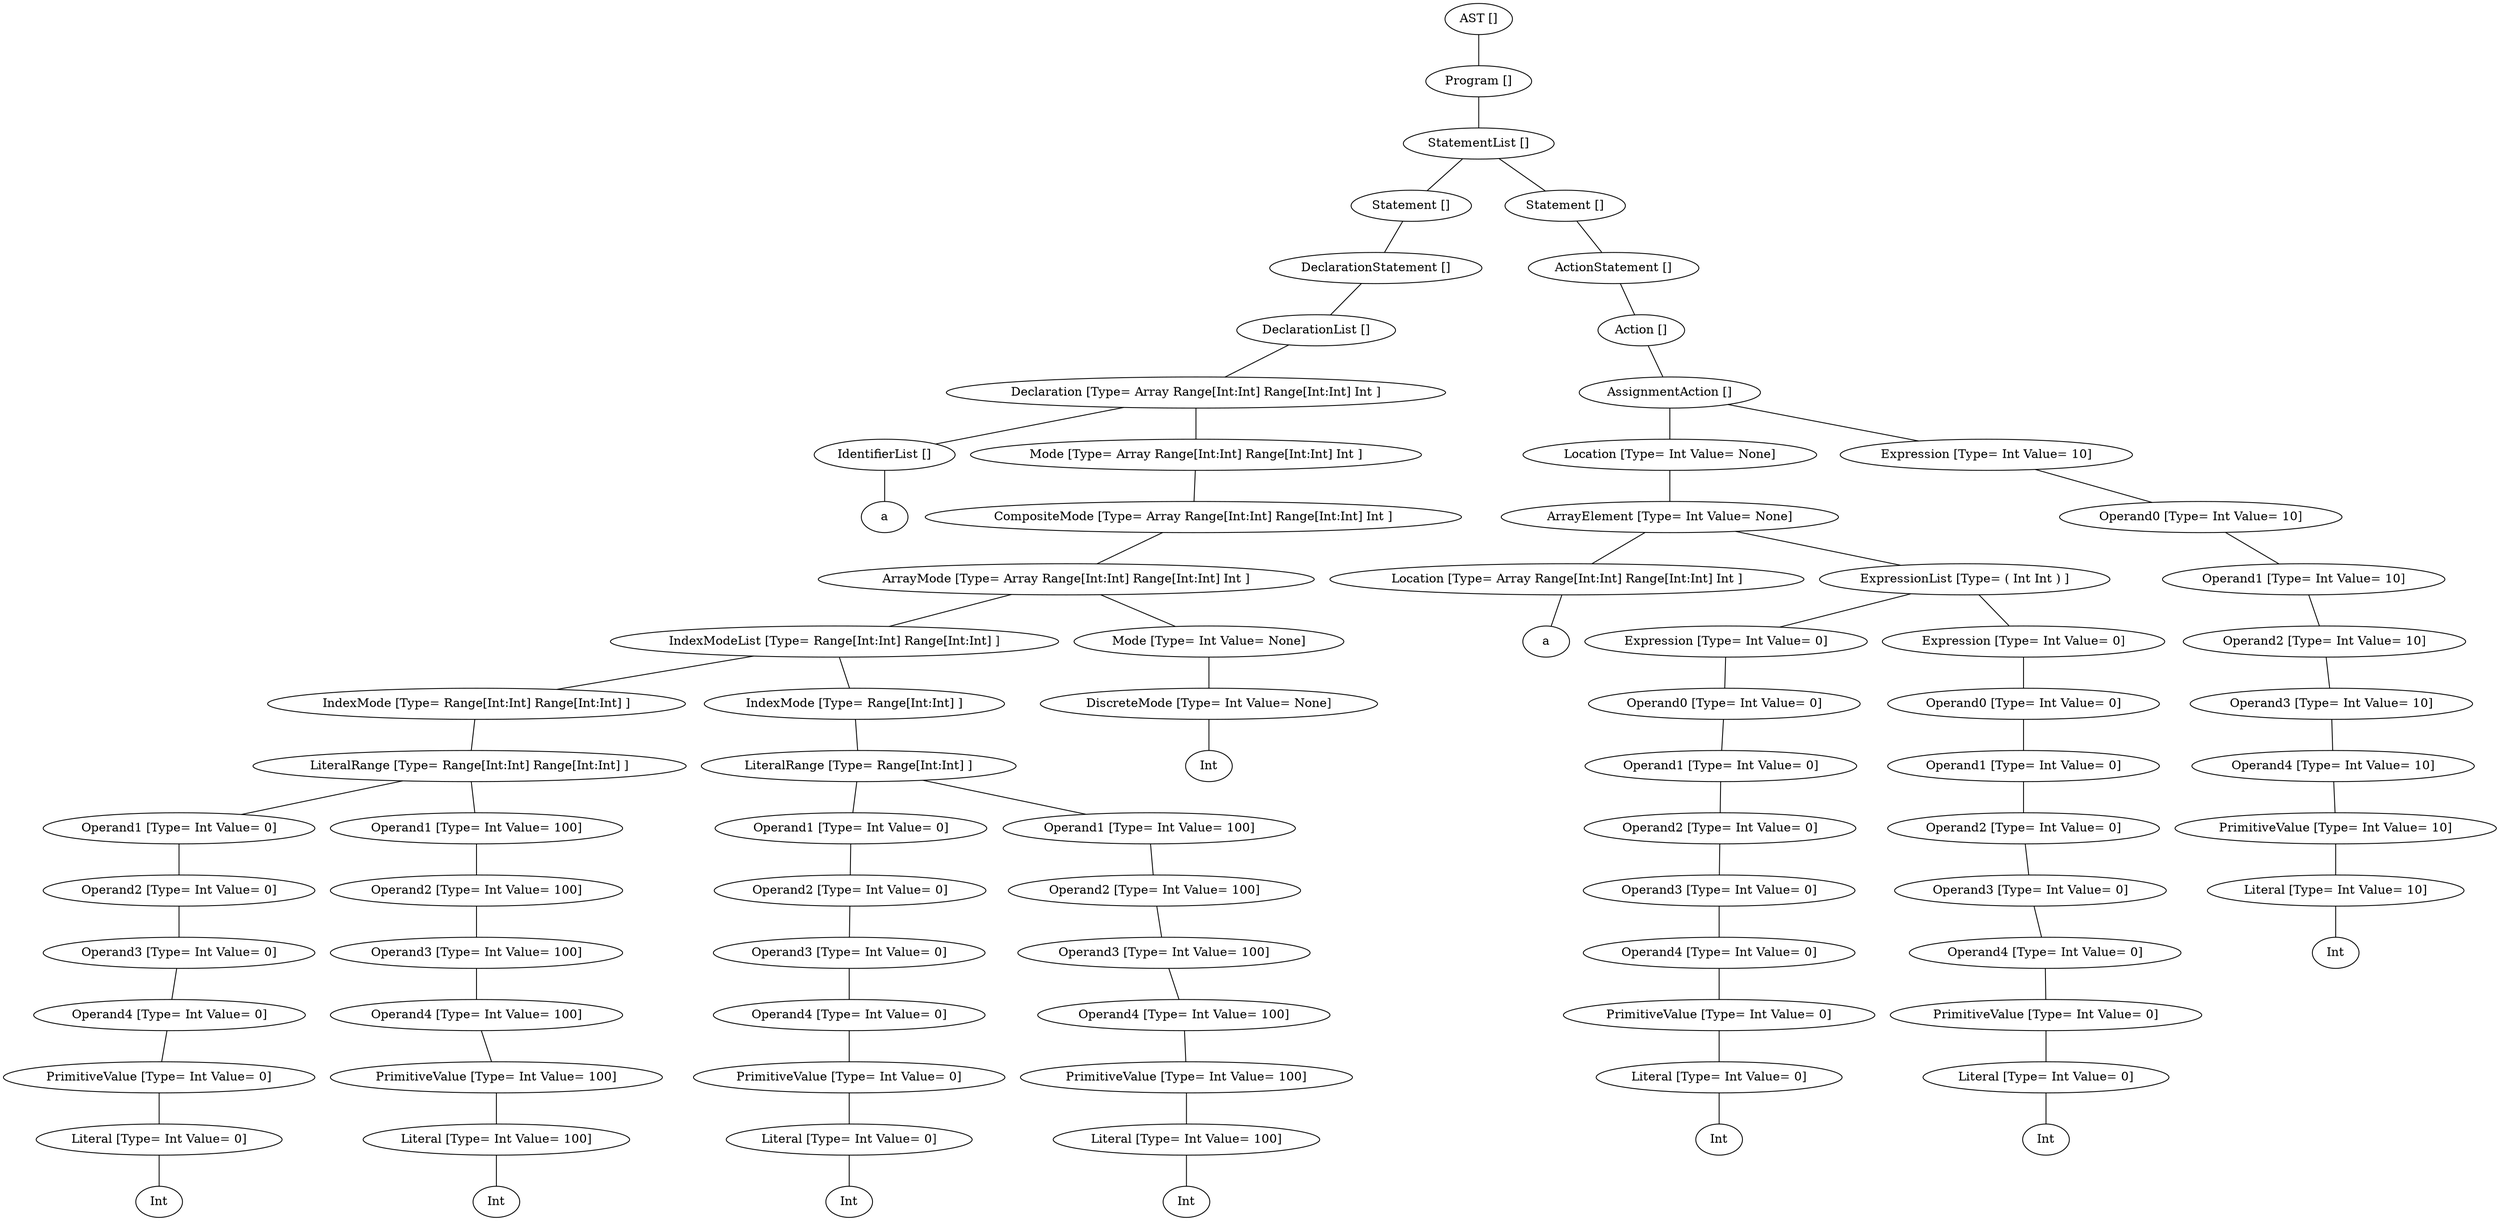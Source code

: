 graph G {
46275328 [label="AST []"];
46275160 [label="AST None"];
46275328 -- 46275160;
46275160 [label="Program []"];
50800568 [label="Program None"];
46275160 -- 50800568;
50800568 [label="StatementList []"];
46275216 [label="StatementList None"];
50800568 -- 46275216;
46275216 [label="Statement []"];
46583200 [label="Statement None"];
46275216 -- 46583200;
46583200 [label="DeclarationStatement []"];
46275440 [label="DeclarationStatement None"];
46583200 -- 46275440;
46275440 [label="DeclarationList []"];
46583648 [label="DeclarationList None"];
46275440 -- 46583648;
46583648 [label="Declaration [Type= Array Range[Int:Int] Range[Int:Int] Int ]"];
46274936 [label="Declaration Array Range[Int:Int] Range[Int:Int] Int"];
46583648 -- 46274936;
46274936 [label="IdentifierList []"];
12015573397216320174 [label=a];
46274936 -- 12015573397216320174;
46581968 [label="Declaration Array Range[Int:Int] Range[Int:Int] Int"];
46583648 -- 46581968;
46581968 [label="Mode [Type= Array Range[Int:Int] Range[Int:Int] Int ]"];
46275496 [label="Mode Array Range[Int:Int] Range[Int:Int] Int"];
46581968 -- 46275496;
46275496 [label="CompositeMode [Type= Array Range[Int:Int] Range[Int:Int] Int ]"];
50798832 [label="CompositeMode Array Range[Int:Int] Range[Int:Int] Int"];
46275496 -- 50798832;
50798832 [label="ArrayMode [Type= Array Range[Int:Int] Range[Int:Int] Int ]"];
50798888 [label="ArrayMode Array Range[Int:Int] Range[Int:Int] Int"];
50798832 -- 50798888;
50798888 [label="IndexModeList [Type= Range[Int:Int] Range[Int:Int] ]"];
46582416 [label="IndexModeList Range[Int:Int] Range[Int:Int]"];
50798888 -- 46582416;
46582416 [label="IndexMode [Type= Range[Int:Int] Range[Int:Int] ]"];
46582864 [label="IndexMode Range[Int:Int] Range[Int:Int]"];
46582416 -- 46582864;
46582864 [label="LiteralRange [Type= Range[Int:Int] Range[Int:Int] ]"];
46582304 [label="LiteralRange Range[Int:Int] Range[Int:Int]"];
46582864 -- 46582304;
46582304 [label="Operand1 [Type= Int Value= 0]"];
46582248 [label="Operand1 Int"];
46582304 -- 46582248;
46582248 [label="Operand2 [Type= Int Value= 0]"];
46582192 [label="Operand2 Int"];
46582248 -- 46582192;
46582192 [label="Operand3 [Type= Int Value= 0]"];
46581912 [label="Operand3 Int"];
46582192 -- 46581912;
46581912 [label="Operand4 [Type= Int Value= 0]"];
46582024 [label="Operand4 Int"];
46581912 -- 46582024;
46582024 [label="PrimitiveValue [Type= Int Value= 0]"];
46274992 [label="PrimitiveValue Int"];
46582024 -- 46274992;
46274992 [label="Literal [Type= Int Value= 0]"];
9924365393510686584 [label=Int];
46274992 -- 9924365393510686584;
46582808 [label="LiteralRange Range[Int:Int] Range[Int:Int]"];
46582864 -- 46582808;
46582808 [label="Operand1 [Type= Int Value= 100]"];
46582752 [label="Operand1 Int"];
46582808 -- 46582752;
46582752 [label="Operand2 [Type= Int Value= 100]"];
46582696 [label="Operand2 Int"];
46582752 -- 46582696;
46582696 [label="Operand3 [Type= Int Value= 100]"];
46582472 [label="Operand3 Int"];
46582696 -- 46582472;
46582472 [label="Operand4 [Type= Int Value= 100]"];
46582528 [label="Operand4 Int"];
46582472 -- 46582528;
46582528 [label="PrimitiveValue [Type= Int Value= 100]"];
46582360 [label="PrimitiveValue Int"];
46582528 -- 46582360;
46582360 [label="Literal [Type= Int Value= 100]"];
12066255784584787013 [label=Int];
46582360 -- 12066255784584787013;
46583480 [label="IndexModeList Range[Int:Int] Range[Int:Int]"];
50798888 -- 46583480;
46583480 [label="IndexMode [Type= Range[Int:Int] ]"];
50798776 [label="IndexMode Range[Int:Int]"];
46583480 -- 50798776;
50798776 [label="LiteralRange [Type= Range[Int:Int] ]"];
46583368 [label="LiteralRange Range[Int:Int]"];
50798776 -- 46583368;
46583368 [label="Operand1 [Type= Int Value= 0]"];
46583312 [label="Operand1 Int"];
46583368 -- 46583312;
46583312 [label="Operand2 [Type= Int Value= 0]"];
46583256 [label="Operand2 Int"];
46583312 -- 46583256;
46583256 [label="Operand3 [Type= Int Value= 0]"];
46582920 [label="Operand3 Int"];
46583256 -- 46582920;
46582920 [label="Operand4 [Type= Int Value= 0]"];
46583088 [label="Operand4 Int"];
46582920 -- 46583088;
46583088 [label="PrimitiveValue [Type= Int Value= 0]"];
46583032 [label="PrimitiveValue Int"];
46583088 -- 46583032;
46583032 [label="Literal [Type= Int Value= 0]"];
12252952140740680056 [label=Int];
46583032 -- 12252952140740680056;
50798720 [label="LiteralRange Range[Int:Int]"];
50798776 -- 50798720;
50798720 [label="Operand1 [Type= Int Value= 100]"];
50798664 [label="Operand1 Int"];
50798720 -- 50798664;
50798664 [label="Operand2 [Type= Int Value= 100]"];
46583760 [label="Operand2 Int"];
50798664 -- 46583760;
46583760 [label="Operand3 [Type= Int Value= 100]"];
46583536 [label="Operand3 Int"];
46583760 -- 46583536;
46583536 [label="Operand4 [Type= Int Value= 100]"];
46583592 [label="Operand4 Int"];
46583536 -- 46583592;
46583592 [label="PrimitiveValue [Type= Int Value= 100]"];
46583424 [label="PrimitiveValue Int"];
46583592 -- 46583424;
46583424 [label="Literal [Type= Int Value= 100]"];
11785207564678429778 [label=Int];
46583424 -- 11785207564678429778;
46582584 [label="ArrayMode Array Range[Int:Int] Range[Int:Int] Int"];
50798832 -- 46582584;
46582584 [label="Mode [Type= Int Value= None]"];
46582136 [label="Mode Int"];
46582584 -- 46582136;
46582136 [label="DiscreteMode [Type= Int Value= None]"];
11940944131671853018 [label=Int];
46582136 -- 11940944131671853018;
50801016 [label="StatementList None"];
50800568 -- 50801016;
50801016 [label="Statement []"];
50800960 [label="Statement None"];
50801016 -- 50800960;
50800960 [label="ActionStatement []"];
50799672 [label="ActionStatement None"];
50800960 -- 50799672;
50799672 [label="Action []"];
50800848 [label="Action None"];
50799672 -- 50800848;
50800848 [label="AssignmentAction []"];
46582976 [label="AssignmentAction None"];
50800848 -- 46582976;
46582976 [label="Location [Type= Int Value= None]"];
50799784 [label="Location Int"];
46582976 -- 50799784;
50799784 [label="ArrayElement [Type= Int Value= None]"];
50798944 [label="ArrayElement Int"];
50799784 -- 50798944;
50798944 [label="Location [Type= Array Range[Int:Int] Range[Int:Int] Int ]"];
9641236063755932198 [label=a];
50798944 -- 9641236063755932198;
50800344 [label="ArrayElement Int"];
50799784 -- 50800344;
50800344 [label="ExpressionList [Type= ( Int Int ) ]"];
50799616 [label="ExpressionList ( Int Int )"];
50800344 -- 50799616;
50799616 [label="Expression [Type= Int Value= 0]"];
50799560 [label="Expression Int"];
50799616 -- 50799560;
50799560 [label="Operand0 [Type= Int Value= 0]"];
50799504 [label="Operand0 Int"];
50799560 -- 50799504;
50799504 [label="Operand1 [Type= Int Value= 0]"];
50799448 [label="Operand1 Int"];
50799504 -- 50799448;
50799448 [label="Operand2 [Type= Int Value= 0]"];
50799392 [label="Operand2 Int"];
50799448 -- 50799392;
50799392 [label="Operand3 [Type= Int Value= 0]"];
50799168 [label="Operand3 Int"];
50799392 -- 50799168;
50799168 [label="Operand4 [Type= Int Value= 0]"];
50799224 [label="Operand4 Int"];
50799168 -- 50799224;
50799224 [label="PrimitiveValue [Type= Int Value= 0]"];
50799000 [label="PrimitiveValue Int"];
50799224 -- 50799000;
50799000 [label="Literal [Type= Int Value= 0]"];
11486666977109084263 [label=Int];
50799000 -- 11486666977109084263;
50800288 [label="ExpressionList ( Int Int )"];
50800344 -- 50800288;
50800288 [label="Expression [Type= Int Value= 0]"];
50800232 [label="Expression Int"];
50800288 -- 50800232;
50800232 [label="Operand0 [Type= Int Value= 0]"];
50800176 [label="Operand0 Int"];
50800232 -- 50800176;
50800176 [label="Operand1 [Type= Int Value= 0]"];
50800120 [label="Operand1 Int"];
50800176 -- 50800120;
50800120 [label="Operand2 [Type= Int Value= 0]"];
50800064 [label="Operand2 Int"];
50800120 -- 50800064;
50800064 [label="Operand3 [Type= Int Value= 0]"];
50799840 [label="Operand3 Int"];
50800064 -- 50799840;
50799840 [label="Operand4 [Type= Int Value= 0]"];
50799896 [label="Operand4 Int"];
50799840 -- 50799896;
50799896 [label="PrimitiveValue [Type= Int Value= 0]"];
50799728 [label="PrimitiveValue Int"];
50799896 -- 50799728;
50799728 [label="Literal [Type= Int Value= 0]"];
13466928624671260917 [label=Int];
50799728 -- 13466928624671260917;
50800792 [label="AssignmentAction None"];
50800848 -- 50800792;
50800792 [label="Expression [Type= Int Value= 10]"];
50800736 [label="Expression Int"];
50800792 -- 50800736;
50800736 [label="Operand0 [Type= Int Value= 10]"];
50800680 [label="Operand0 Int"];
50800736 -- 50800680;
50800680 [label="Operand1 [Type= Int Value= 10]"];
50800624 [label="Operand1 Int"];
50800680 -- 50800624;
50800624 [label="Operand2 [Type= Int Value= 10]"];
50800400 [label="Operand2 Int"];
50800624 -- 50800400;
50800400 [label="Operand3 [Type= Int Value= 10]"];
50799056 [label="Operand3 Int"];
50800400 -- 50799056;
50799056 [label="Operand4 [Type= Int Value= 10]"];
50800456 [label="Operand4 Int"];
50799056 -- 50800456;
50800456 [label="PrimitiveValue [Type= Int Value= 10]"];
50800512 [label="PrimitiveValue Int"];
50800456 -- 50800512;
50800512 [label="Literal [Type= Int Value= 10]"];
12231670688005315269 [label=Int];
50800512 -- 12231670688005315269;
}
